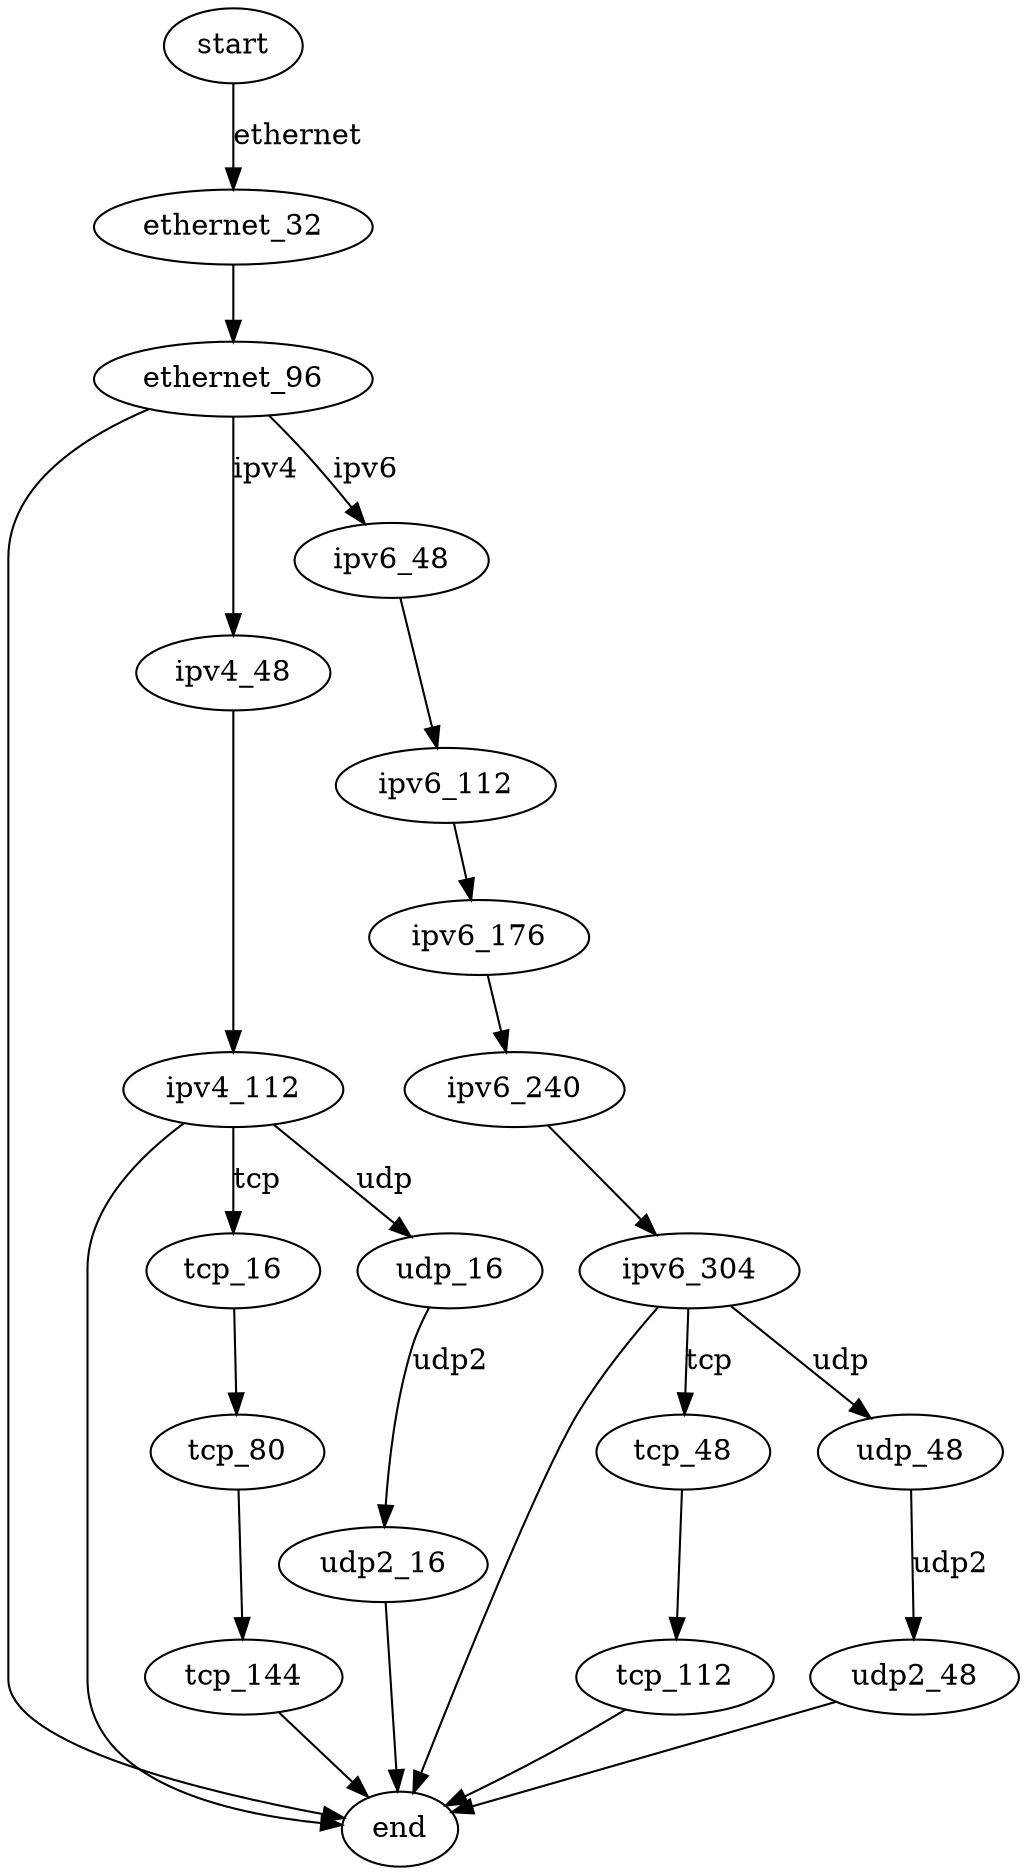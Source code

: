 strict digraph  {
<start>;
<end>;
ethernet_32 [header=ethernet, pos="(32, 39)"];
ethernet_96 [header=ethernet, pos="(96, 103)"];
ipv4_48 [header=ipv4, pos="(48, 55)"];
ipv4_112 [header=ipv4, pos="(112, 119)"];
tcp_16 [header=tcp, pos="(16, 23)"];
tcp_80 [header=tcp, pos="(80, 87)"];
tcp_144 [header=tcp, pos="(144, 151)"];
udp_16 [header=udp, pos="(16, 23)"];
udp2_16 [header=udp2, pos="(16, 23)"];
ipv6_48 [header=ipv6, pos="(48, 55)"];
ipv6_112 [header=ipv6, pos="(112, 119)"];
ipv6_176 [header=ipv6, pos="(176, 183)"];
ipv6_240 [header=ipv6, pos="(240, 247)"];
ipv6_304 [header=ipv6, pos="(304, 311)"];
tcp_48 [header=tcp, pos="(48, 55)"];
tcp_112 [header=tcp, pos="(112, 119)"];
udp_48 [header=udp, pos="(48, 55)"];
udp2_48 [header=udp2, pos="(48, 55)"];
<start> -> ethernet_32  [label=ethernet];
ethernet_32 -> ethernet_96;
ethernet_96 -> ipv4_48  [label=ipv4];
ethernet_96 -> ipv6_48  [label=ipv6];
ethernet_96 -> <end>;
ipv4_48 -> ipv4_112;
ipv4_112 -> tcp_16  [label=tcp];
ipv4_112 -> udp_16  [label=udp];
ipv4_112 -> <end>;
tcp_16 -> tcp_80;
tcp_80 -> tcp_144;
tcp_144 -> <end>;
udp_16 -> udp2_16  [label=udp2];
udp2_16 -> <end>;
ipv6_48 -> ipv6_112;
ipv6_112 -> ipv6_176;
ipv6_176 -> ipv6_240;
ipv6_240 -> ipv6_304;
ipv6_304 -> tcp_48  [label=tcp];
ipv6_304 -> udp_48  [label=udp];
ipv6_304 -> <end>;
tcp_48 -> tcp_112;
tcp_112 -> <end>;
udp_48 -> udp2_48  [label=udp2];
udp2_48 -> <end>;
}
